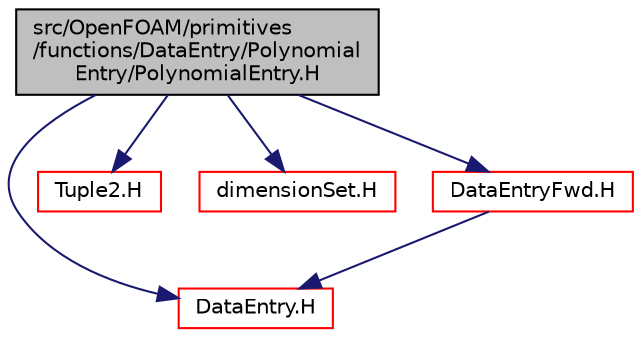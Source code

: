 digraph "src/OpenFOAM/primitives/functions/DataEntry/PolynomialEntry/PolynomialEntry.H"
{
  bgcolor="transparent";
  edge [fontname="Helvetica",fontsize="10",labelfontname="Helvetica",labelfontsize="10"];
  node [fontname="Helvetica",fontsize="10",shape=record];
  Node1 [label="src/OpenFOAM/primitives\l/functions/DataEntry/Polynomial\lEntry/PolynomialEntry.H",height=0.2,width=0.4,color="black", fillcolor="grey75", style="filled", fontcolor="black"];
  Node1 -> Node2 [color="midnightblue",fontsize="10",style="solid",fontname="Helvetica"];
  Node2 [label="DataEntry.H",height=0.2,width=0.4,color="red",URL="$a08783.html"];
  Node1 -> Node3 [color="midnightblue",fontsize="10",style="solid",fontname="Helvetica"];
  Node3 [label="Tuple2.H",height=0.2,width=0.4,color="red",URL="$a08976.html"];
  Node1 -> Node4 [color="midnightblue",fontsize="10",style="solid",fontname="Helvetica"];
  Node4 [label="dimensionSet.H",height=0.2,width=0.4,color="red",URL="$a07828.html"];
  Node1 -> Node5 [color="midnightblue",fontsize="10",style="solid",fontname="Helvetica"];
  Node5 [label="DataEntryFwd.H",height=0.2,width=0.4,color="red",URL="$a08784.html"];
  Node5 -> Node2 [color="midnightblue",fontsize="10",style="solid",fontname="Helvetica"];
}
